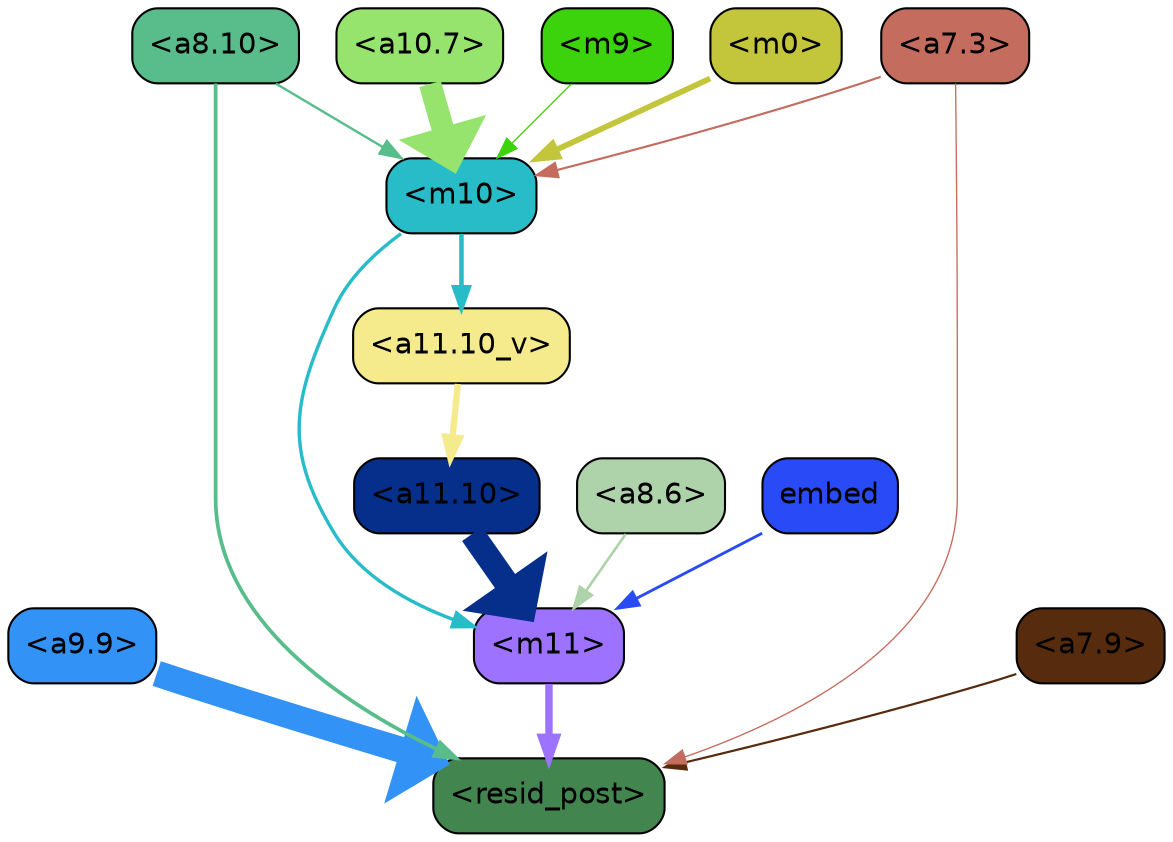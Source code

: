 strict digraph "" {
	graph [bgcolor=transparent,
		layout=dot,
		overlap=false,
		splines=true
	];
	"<m11>"	[color=black,
		fillcolor="#9d72ff",
		fontname=Helvetica,
		shape=box,
		style="filled, rounded"];
	"<resid_post>"	[color=black,
		fillcolor="#43854f",
		fontname=Helvetica,
		shape=box,
		style="filled, rounded"];
	"<m11>" -> "<resid_post>"	[color="#9d72ff",
		penwidth=3.564229369163513];
	"<a9.9>"	[color=black,
		fillcolor="#3392f5",
		fontname=Helvetica,
		shape=box,
		style="filled, rounded"];
	"<a9.9>" -> "<resid_post>"	[color="#3392f5",
		penwidth=12.493714332580566];
	"<a8.10>"	[color=black,
		fillcolor="#58bd8a",
		fontname=Helvetica,
		shape=box,
		style="filled, rounded"];
	"<a8.10>" -> "<resid_post>"	[color="#58bd8a",
		penwidth=1.7969894409179688];
	"<m10>"	[color=black,
		fillcolor="#28bcc8",
		fontname=Helvetica,
		shape=box,
		style="filled, rounded"];
	"<a8.10>" -> "<m10>"	[color="#58bd8a",
		penwidth=1.1516046524047852];
	"<a7.9>"	[color=black,
		fillcolor="#572c0e",
		fontname=Helvetica,
		shape=box,
		style="filled, rounded"];
	"<a7.9>" -> "<resid_post>"	[color="#572c0e",
		penwidth=1.061915397644043];
	"<a7.3>"	[color=black,
		fillcolor="#c46d5f",
		fontname=Helvetica,
		shape=box,
		style="filled, rounded"];
	"<a7.3>" -> "<resid_post>"	[color="#c46d5f",
		penwidth=0.6493911743164062];
	"<a7.3>" -> "<m10>"	[color="#c46d5f",
		penwidth=1.0287714004516602];
	"<a11.10>"	[color=black,
		fillcolor="#062f8b",
		fontname=Helvetica,
		shape=box,
		style="filled, rounded"];
	"<a11.10>" -> "<m11>"	[color="#062f8b",
		penwidth=11.804504871368408];
	"<m10>" -> "<m11>"	[color="#28bcc8",
		penwidth=1.6351637840270996];
	"<a11.10_v>"	[color=black,
		fillcolor="#f5eb8d",
		fontname=Helvetica,
		shape=box,
		style="filled, rounded"];
	"<m10>" -> "<a11.10_v>"	[color="#28bcc8",
		penwidth=2.195528030395508];
	"<a8.6>"	[color=black,
		fillcolor="#aed2aa",
		fontname=Helvetica,
		shape=box,
		style="filled, rounded"];
	"<a8.6>" -> "<m11>"	[color="#aed2aa",
		penwidth=1.2564282417297363];
	embed	[color=black,
		fillcolor="#294bf7",
		fontname=Helvetica,
		shape=box,
		style="filled, rounded"];
	embed -> "<m11>"	[color="#294bf7",
		penwidth=1.3679008483886719];
	"<a11.10_v>" -> "<a11.10>"	[color="#f5eb8d",
		penwidth=3.037395477294922];
	"<a10.7>"	[color=black,
		fillcolor="#96e36d",
		fontname=Helvetica,
		shape=box,
		style="filled, rounded"];
	"<a10.7>" -> "<m10>"	[color="#96e36d",
		penwidth=10.747549057006836];
	"<m9>"	[color=black,
		fillcolor="#3dd30c",
		fontname=Helvetica,
		shape=box,
		style="filled, rounded"];
	"<m9>" -> "<m10>"	[color="#3dd30c",
		penwidth=0.6350235939025879];
	"<m0>"	[color=black,
		fillcolor="#c3c63b",
		fontname=Helvetica,
		shape=box,
		style="filled, rounded"];
	"<m0>" -> "<m10>"	[color="#c3c63b",
		penwidth=2.7613906860351562];
}
